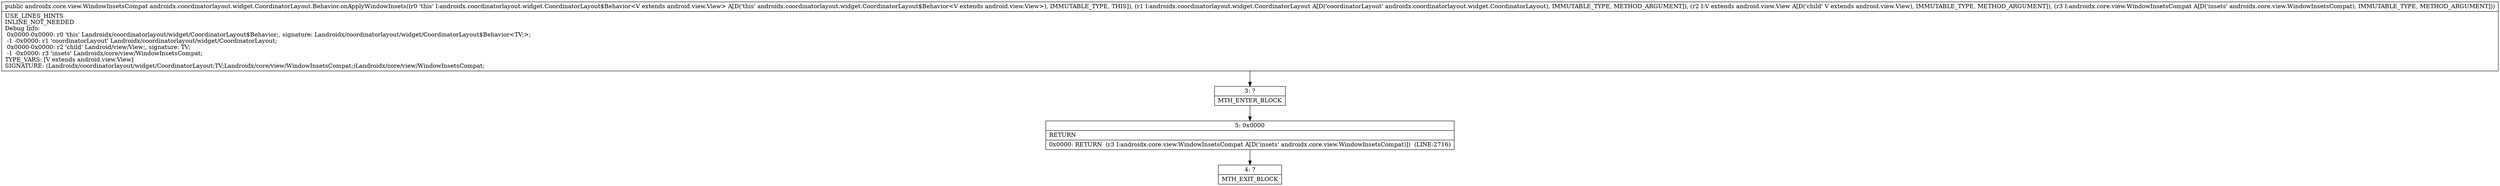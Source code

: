 digraph "CFG forandroidx.coordinatorlayout.widget.CoordinatorLayout.Behavior.onApplyWindowInsets(Landroidx\/coordinatorlayout\/widget\/CoordinatorLayout;Landroid\/view\/View;Landroidx\/core\/view\/WindowInsetsCompat;)Landroidx\/core\/view\/WindowInsetsCompat;" {
Node_3 [shape=record,label="{3\:\ ?|MTH_ENTER_BLOCK\l}"];
Node_5 [shape=record,label="{5\:\ 0x0000|RETURN\l|0x0000: RETURN  (r3 I:androidx.core.view.WindowInsetsCompat A[D('insets' androidx.core.view.WindowInsetsCompat)])  (LINE:2716)\l}"];
Node_4 [shape=record,label="{4\:\ ?|MTH_EXIT_BLOCK\l}"];
MethodNode[shape=record,label="{public androidx.core.view.WindowInsetsCompat androidx.coordinatorlayout.widget.CoordinatorLayout.Behavior.onApplyWindowInsets((r0 'this' I:androidx.coordinatorlayout.widget.CoordinatorLayout$Behavior\<V extends android.view.View\> A[D('this' androidx.coordinatorlayout.widget.CoordinatorLayout$Behavior\<V extends android.view.View\>), IMMUTABLE_TYPE, THIS]), (r1 I:androidx.coordinatorlayout.widget.CoordinatorLayout A[D('coordinatorLayout' androidx.coordinatorlayout.widget.CoordinatorLayout), IMMUTABLE_TYPE, METHOD_ARGUMENT]), (r2 I:V extends android.view.View A[D('child' V extends android.view.View), IMMUTABLE_TYPE, METHOD_ARGUMENT]), (r3 I:androidx.core.view.WindowInsetsCompat A[D('insets' androidx.core.view.WindowInsetsCompat), IMMUTABLE_TYPE, METHOD_ARGUMENT]))  | USE_LINES_HINTS\lINLINE_NOT_NEEDED\lDebug Info:\l  0x0000\-0x0000: r0 'this' Landroidx\/coordinatorlayout\/widget\/CoordinatorLayout$Behavior;, signature: Landroidx\/coordinatorlayout\/widget\/CoordinatorLayout$Behavior\<TV;\>;\l  \-1 \-0x0000: r1 'coordinatorLayout' Landroidx\/coordinatorlayout\/widget\/CoordinatorLayout;\l  0x0000\-0x0000: r2 'child' Landroid\/view\/View;, signature: TV;\l  \-1 \-0x0000: r3 'insets' Landroidx\/core\/view\/WindowInsetsCompat;\lTYPE_VARS: [V extends android.view.View]\lSIGNATURE: (Landroidx\/coordinatorlayout\/widget\/CoordinatorLayout;TV;Landroidx\/core\/view\/WindowInsetsCompat;)Landroidx\/core\/view\/WindowInsetsCompat;\l}"];
MethodNode -> Node_3;Node_3 -> Node_5;
Node_5 -> Node_4;
}

